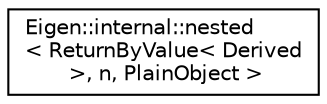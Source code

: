 digraph "Graphical Class Hierarchy"
{
  edge [fontname="Helvetica",fontsize="10",labelfontname="Helvetica",labelfontsize="10"];
  node [fontname="Helvetica",fontsize="10",shape=record];
  rankdir="LR";
  Node1 [label="Eigen::internal::nested\l\< ReturnByValue\< Derived\l \>, n, PlainObject \>",height=0.2,width=0.4,color="black", fillcolor="white", style="filled",URL="$struct_eigen_1_1internal_1_1nested_3_01_return_by_value_3_01_derived_01_4_00_01n_00_01_plain_object_01_4.html"];
}
